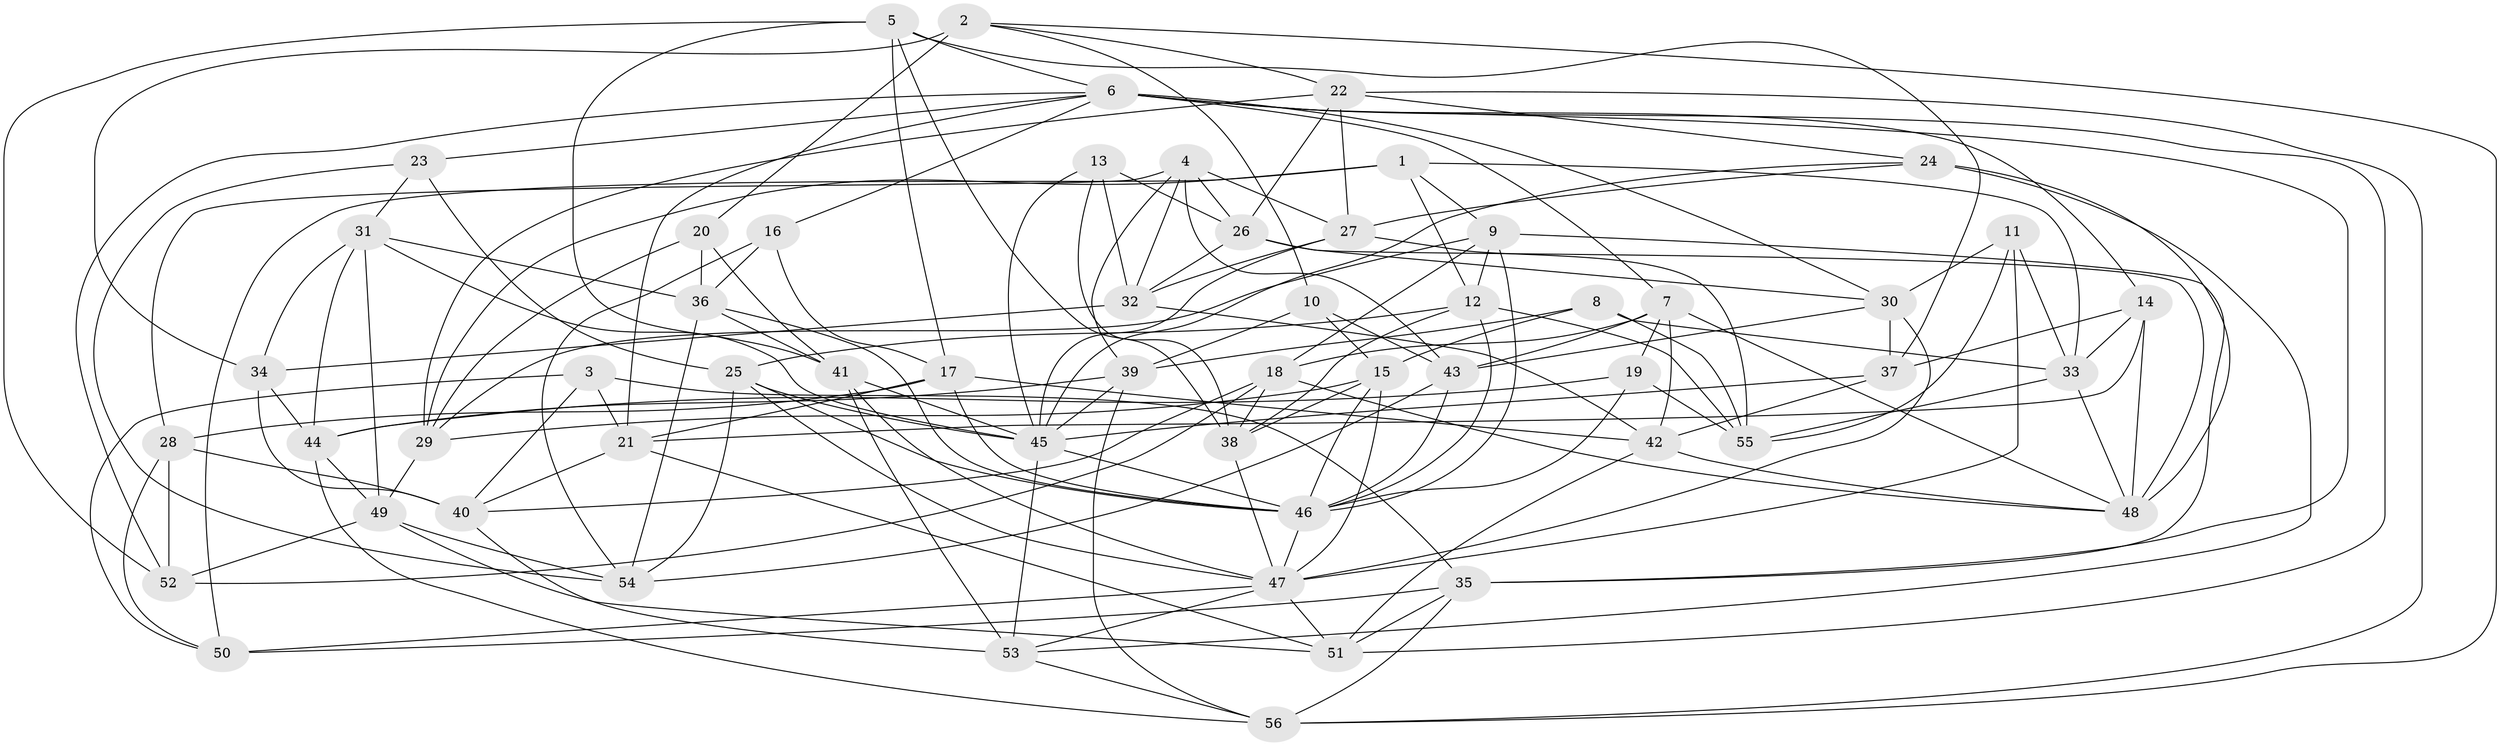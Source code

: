 // original degree distribution, {4: 1.0}
// Generated by graph-tools (version 1.1) at 2025/26/03/09/25 03:26:58]
// undirected, 56 vertices, 163 edges
graph export_dot {
graph [start="1"]
  node [color=gray90,style=filled];
  1;
  2;
  3;
  4;
  5;
  6;
  7;
  8;
  9;
  10;
  11;
  12;
  13;
  14;
  15;
  16;
  17;
  18;
  19;
  20;
  21;
  22;
  23;
  24;
  25;
  26;
  27;
  28;
  29;
  30;
  31;
  32;
  33;
  34;
  35;
  36;
  37;
  38;
  39;
  40;
  41;
  42;
  43;
  44;
  45;
  46;
  47;
  48;
  49;
  50;
  51;
  52;
  53;
  54;
  55;
  56;
  1 -- 9 [weight=1.0];
  1 -- 12 [weight=1.0];
  1 -- 29 [weight=1.0];
  1 -- 33 [weight=1.0];
  1 -- 50 [weight=2.0];
  2 -- 10 [weight=1.0];
  2 -- 20 [weight=1.0];
  2 -- 22 [weight=1.0];
  2 -- 34 [weight=2.0];
  2 -- 56 [weight=1.0];
  3 -- 21 [weight=1.0];
  3 -- 35 [weight=1.0];
  3 -- 40 [weight=1.0];
  3 -- 50 [weight=1.0];
  4 -- 26 [weight=1.0];
  4 -- 27 [weight=1.0];
  4 -- 28 [weight=1.0];
  4 -- 32 [weight=1.0];
  4 -- 39 [weight=1.0];
  4 -- 43 [weight=1.0];
  5 -- 6 [weight=1.0];
  5 -- 17 [weight=1.0];
  5 -- 37 [weight=1.0];
  5 -- 38 [weight=1.0];
  5 -- 41 [weight=1.0];
  5 -- 52 [weight=1.0];
  6 -- 7 [weight=1.0];
  6 -- 14 [weight=1.0];
  6 -- 16 [weight=1.0];
  6 -- 21 [weight=1.0];
  6 -- 23 [weight=1.0];
  6 -- 30 [weight=1.0];
  6 -- 35 [weight=1.0];
  6 -- 51 [weight=1.0];
  6 -- 52 [weight=1.0];
  7 -- 18 [weight=1.0];
  7 -- 19 [weight=1.0];
  7 -- 42 [weight=1.0];
  7 -- 43 [weight=1.0];
  7 -- 48 [weight=1.0];
  8 -- 15 [weight=1.0];
  8 -- 33 [weight=1.0];
  8 -- 39 [weight=1.0];
  8 -- 55 [weight=1.0];
  9 -- 12 [weight=1.0];
  9 -- 18 [weight=1.0];
  9 -- 29 [weight=1.0];
  9 -- 35 [weight=1.0];
  9 -- 46 [weight=1.0];
  10 -- 15 [weight=1.0];
  10 -- 39 [weight=1.0];
  10 -- 43 [weight=1.0];
  11 -- 30 [weight=1.0];
  11 -- 33 [weight=1.0];
  11 -- 47 [weight=1.0];
  11 -- 55 [weight=1.0];
  12 -- 25 [weight=1.0];
  12 -- 38 [weight=1.0];
  12 -- 46 [weight=1.0];
  12 -- 55 [weight=1.0];
  13 -- 26 [weight=1.0];
  13 -- 32 [weight=1.0];
  13 -- 38 [weight=1.0];
  13 -- 45 [weight=1.0];
  14 -- 21 [weight=1.0];
  14 -- 33 [weight=1.0];
  14 -- 37 [weight=2.0];
  14 -- 48 [weight=1.0];
  15 -- 29 [weight=1.0];
  15 -- 38 [weight=1.0];
  15 -- 46 [weight=1.0];
  15 -- 47 [weight=1.0];
  16 -- 17 [weight=1.0];
  16 -- 36 [weight=1.0];
  16 -- 54 [weight=1.0];
  17 -- 21 [weight=1.0];
  17 -- 28 [weight=1.0];
  17 -- 42 [weight=1.0];
  17 -- 46 [weight=1.0];
  18 -- 38 [weight=1.0];
  18 -- 40 [weight=1.0];
  18 -- 48 [weight=1.0];
  18 -- 52 [weight=1.0];
  19 -- 44 [weight=1.0];
  19 -- 46 [weight=1.0];
  19 -- 55 [weight=1.0];
  20 -- 29 [weight=1.0];
  20 -- 36 [weight=1.0];
  20 -- 41 [weight=1.0];
  21 -- 40 [weight=1.0];
  21 -- 51 [weight=1.0];
  22 -- 24 [weight=1.0];
  22 -- 26 [weight=1.0];
  22 -- 27 [weight=1.0];
  22 -- 29 [weight=1.0];
  22 -- 56 [weight=1.0];
  23 -- 25 [weight=1.0];
  23 -- 31 [weight=1.0];
  23 -- 54 [weight=1.0];
  24 -- 27 [weight=1.0];
  24 -- 45 [weight=1.0];
  24 -- 48 [weight=2.0];
  24 -- 53 [weight=1.0];
  25 -- 45 [weight=1.0];
  25 -- 46 [weight=1.0];
  25 -- 47 [weight=1.0];
  25 -- 54 [weight=1.0];
  26 -- 30 [weight=1.0];
  26 -- 32 [weight=1.0];
  26 -- 48 [weight=1.0];
  27 -- 32 [weight=1.0];
  27 -- 45 [weight=1.0];
  27 -- 55 [weight=1.0];
  28 -- 40 [weight=1.0];
  28 -- 50 [weight=1.0];
  28 -- 52 [weight=2.0];
  29 -- 49 [weight=1.0];
  30 -- 37 [weight=1.0];
  30 -- 43 [weight=1.0];
  30 -- 47 [weight=1.0];
  31 -- 34 [weight=1.0];
  31 -- 36 [weight=1.0];
  31 -- 44 [weight=1.0];
  31 -- 45 [weight=1.0];
  31 -- 49 [weight=1.0];
  32 -- 34 [weight=1.0];
  32 -- 42 [weight=1.0];
  33 -- 48 [weight=1.0];
  33 -- 55 [weight=1.0];
  34 -- 40 [weight=1.0];
  34 -- 44 [weight=1.0];
  35 -- 50 [weight=1.0];
  35 -- 51 [weight=1.0];
  35 -- 56 [weight=1.0];
  36 -- 41 [weight=1.0];
  36 -- 46 [weight=1.0];
  36 -- 54 [weight=1.0];
  37 -- 42 [weight=1.0];
  37 -- 45 [weight=1.0];
  38 -- 47 [weight=1.0];
  39 -- 44 [weight=1.0];
  39 -- 45 [weight=1.0];
  39 -- 56 [weight=1.0];
  40 -- 53 [weight=1.0];
  41 -- 45 [weight=1.0];
  41 -- 47 [weight=1.0];
  41 -- 53 [weight=1.0];
  42 -- 48 [weight=1.0];
  42 -- 51 [weight=1.0];
  43 -- 46 [weight=1.0];
  43 -- 54 [weight=1.0];
  44 -- 49 [weight=1.0];
  44 -- 56 [weight=1.0];
  45 -- 46 [weight=1.0];
  45 -- 53 [weight=1.0];
  46 -- 47 [weight=1.0];
  47 -- 50 [weight=1.0];
  47 -- 51 [weight=1.0];
  47 -- 53 [weight=1.0];
  49 -- 51 [weight=1.0];
  49 -- 52 [weight=1.0];
  49 -- 54 [weight=1.0];
  53 -- 56 [weight=1.0];
}

